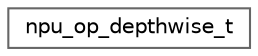 digraph "Graphical Class Hierarchy"
{
 // LATEX_PDF_SIZE
  bgcolor="transparent";
  edge [fontname=Helvetica,fontsize=10,labelfontname=Helvetica,labelfontsize=10];
  node [fontname=Helvetica,fontsize=10,shape=box,height=0.2,width=0.4];
  rankdir="LR";
  Node0 [id="Node000000",label="npu_op_depthwise_t",height=0.2,width=0.4,color="grey40", fillcolor="white", style="filled",URL="$structnpu__op__depthwise__t.html",tooltip=" "];
}
